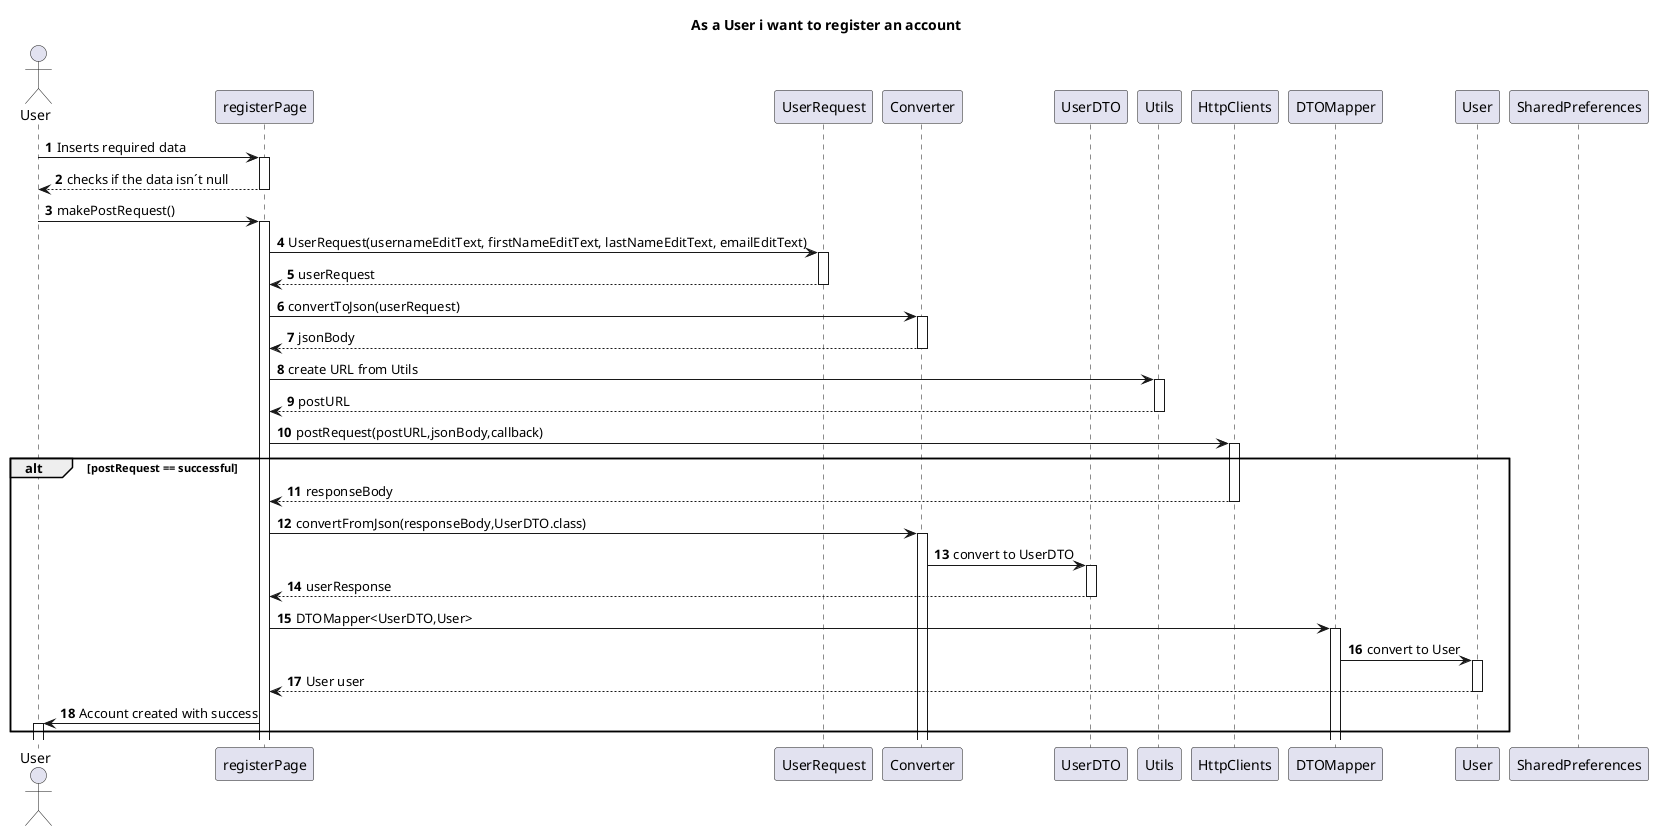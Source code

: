 @startuml
autoactivate on
autonumber
title As a User i want to register an account
autonumber
actor "User" as US
participant registerPage as RP
participant "UserRequest" as Request
participant "Converter" as CV
participant "UserDTO" as  DTO

participant Utils as Utils
participant HttpClients as HTTP
participant DTOMapper as Mapper

participant "User" as User
participant SharedPreferences as SP

US->RP:Inserts required data
RP-->US:checks if the data isn´t null
US->RP:makePostRequest()
RP->Request:UserRequest(usernameEditText, firstNameEditText, lastNameEditText, emailEditText)
Request-->RP:userRequest
RP->CV:convertToJson(userRequest)
CV-->RP:jsonBody
RP->Utils:create URL from Utils
Utils-->RP:postURL
RP->HTTP:postRequest(postURL,jsonBody,callback)
alt postRequest == successful
HTTP-->RP:responseBody
RP->CV:convertFromJson(responseBody,UserDTO.class)
CV->DTO:convert to UserDTO
DTO-->RP:userResponse
RP->Mapper:DTOMapper<UserDTO,User>
Mapper->User:convert to User
User-->RP:User user
RP->US:Account created with success
end

@enduml